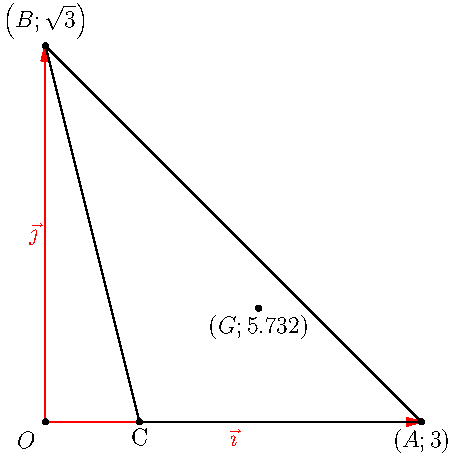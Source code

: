 import geometry;
size(8cm,0);

// currentcoordsys=cartesiansystem((1,2),i=(1,0.5),j=(-0.5,.75));
show(currentcoordsys, xpen=invisible);

/*<asyxml><view file="modules/geometry.asy" type="" signature="struct mass"/></asyxml>*/
mass A=mass((1,0),3);/*<asyxml><view file="modules/geometry.asy" type="mass" signature="mass(point,real)"/></asyxml>*/

mass B=mass((0,1),sqrt(3));
point C=(0.25,0);

/*<asyxml><view file="modules/geometry.asy" type="void" signature="dot(picture,Label,mass,align,string,pen)"/></asyxml>*/
dot("$\left(B;\sqrt{3}\right)$",B,N,format="");

dot("C",C,S);
dot("A",A,S);
draw(A--B--C--cycle);

/*<asyxml><view file="modules/geometry.asy" type="mass" signature="masscenter(... mass[])"/></asyxml>*/
dot("G",masscenter(A,B,mass(C)),S);
